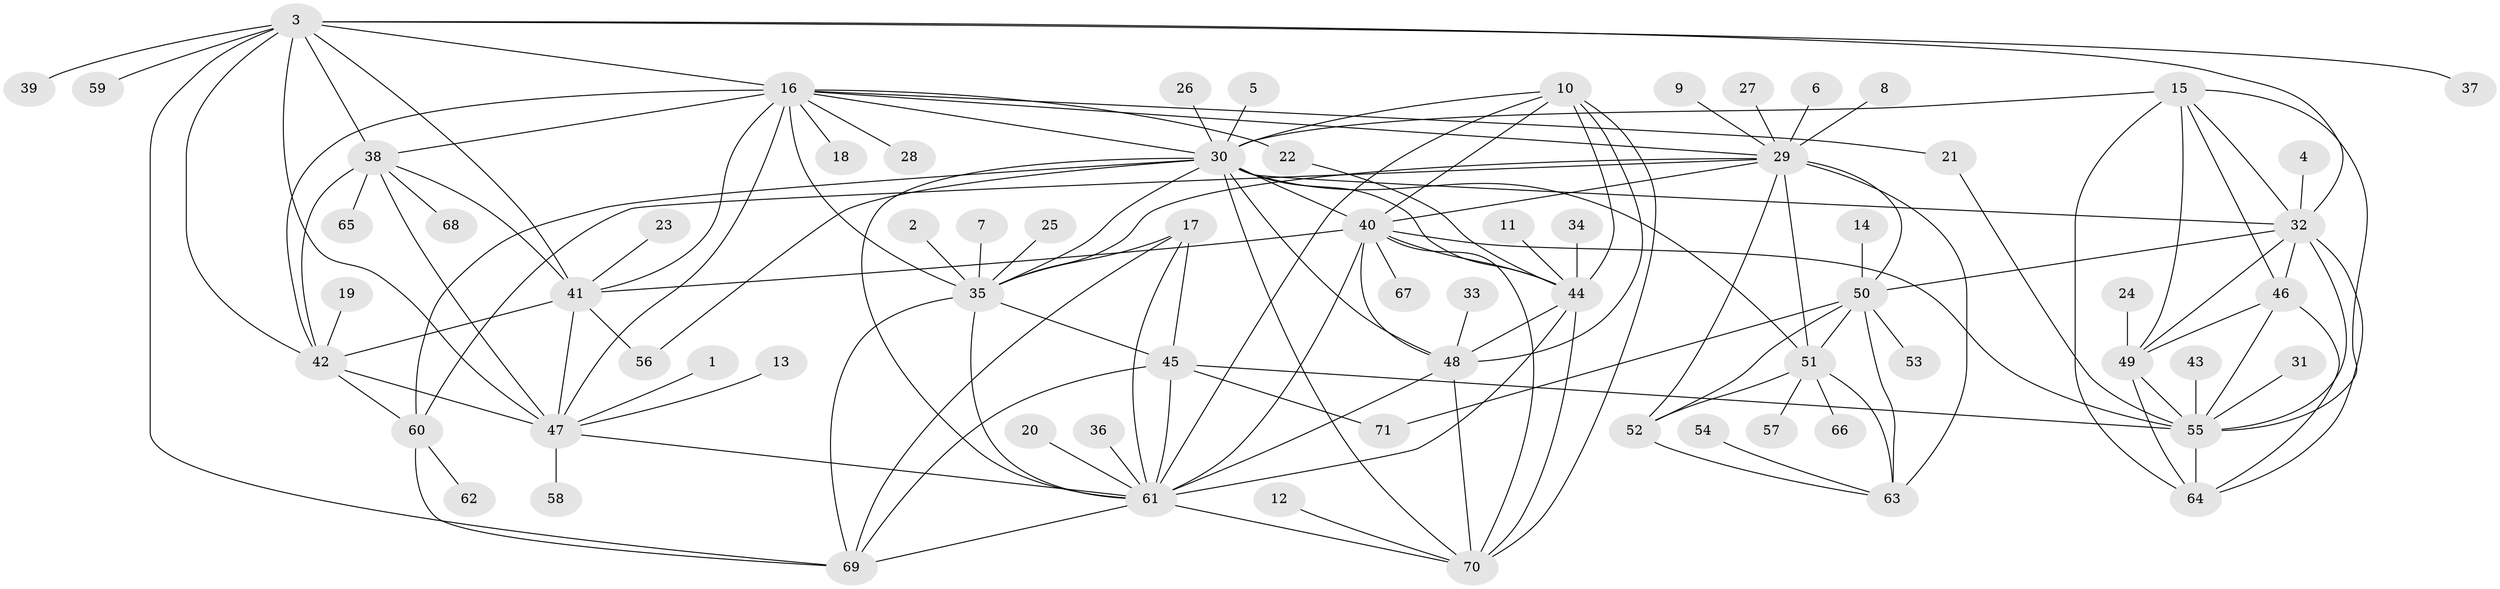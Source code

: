 // original degree distribution, {12: 0.02127659574468085, 7: 0.06382978723404255, 10: 0.014184397163120567, 11: 0.04964539007092199, 9: 0.03546099290780142, 8: 0.03546099290780142, 6: 0.0070921985815602835, 13: 0.0070921985815602835, 15: 0.0070921985815602835, 16: 0.0070921985815602835, 1: 0.5531914893617021, 2: 0.14893617021276595, 3: 0.03546099290780142, 4: 0.014184397163120567}
// Generated by graph-tools (version 1.1) at 2025/26/03/09/25 03:26:34]
// undirected, 71 vertices, 137 edges
graph export_dot {
graph [start="1"]
  node [color=gray90,style=filled];
  1;
  2;
  3;
  4;
  5;
  6;
  7;
  8;
  9;
  10;
  11;
  12;
  13;
  14;
  15;
  16;
  17;
  18;
  19;
  20;
  21;
  22;
  23;
  24;
  25;
  26;
  27;
  28;
  29;
  30;
  31;
  32;
  33;
  34;
  35;
  36;
  37;
  38;
  39;
  40;
  41;
  42;
  43;
  44;
  45;
  46;
  47;
  48;
  49;
  50;
  51;
  52;
  53;
  54;
  55;
  56;
  57;
  58;
  59;
  60;
  61;
  62;
  63;
  64;
  65;
  66;
  67;
  68;
  69;
  70;
  71;
  1 -- 47 [weight=1.0];
  2 -- 35 [weight=1.0];
  3 -- 16 [weight=2.0];
  3 -- 32 [weight=1.0];
  3 -- 37 [weight=1.0];
  3 -- 38 [weight=2.0];
  3 -- 39 [weight=1.0];
  3 -- 41 [weight=2.0];
  3 -- 42 [weight=2.0];
  3 -- 47 [weight=2.0];
  3 -- 59 [weight=1.0];
  3 -- 69 [weight=2.0];
  4 -- 32 [weight=1.0];
  5 -- 30 [weight=1.0];
  6 -- 29 [weight=1.0];
  7 -- 35 [weight=1.0];
  8 -- 29 [weight=1.0];
  9 -- 29 [weight=1.0];
  10 -- 30 [weight=1.0];
  10 -- 40 [weight=1.0];
  10 -- 44 [weight=1.0];
  10 -- 48 [weight=1.0];
  10 -- 61 [weight=1.0];
  10 -- 70 [weight=1.0];
  11 -- 44 [weight=1.0];
  12 -- 70 [weight=1.0];
  13 -- 47 [weight=1.0];
  14 -- 50 [weight=1.0];
  15 -- 30 [weight=1.0];
  15 -- 32 [weight=1.0];
  15 -- 46 [weight=1.0];
  15 -- 49 [weight=1.0];
  15 -- 55 [weight=1.0];
  15 -- 64 [weight=2.0];
  16 -- 18 [weight=1.0];
  16 -- 21 [weight=1.0];
  16 -- 22 [weight=1.0];
  16 -- 28 [weight=1.0];
  16 -- 29 [weight=1.0];
  16 -- 30 [weight=1.0];
  16 -- 35 [weight=1.0];
  16 -- 38 [weight=1.0];
  16 -- 41 [weight=1.0];
  16 -- 42 [weight=1.0];
  16 -- 47 [weight=1.0];
  17 -- 35 [weight=2.0];
  17 -- 45 [weight=2.0];
  17 -- 61 [weight=1.0];
  17 -- 69 [weight=2.0];
  19 -- 42 [weight=1.0];
  20 -- 61 [weight=1.0];
  21 -- 55 [weight=1.0];
  22 -- 44 [weight=1.0];
  23 -- 41 [weight=1.0];
  24 -- 49 [weight=1.0];
  25 -- 35 [weight=1.0];
  26 -- 30 [weight=1.0];
  27 -- 29 [weight=1.0];
  29 -- 35 [weight=1.0];
  29 -- 40 [weight=1.0];
  29 -- 50 [weight=1.0];
  29 -- 51 [weight=2.0];
  29 -- 52 [weight=1.0];
  29 -- 60 [weight=1.0];
  29 -- 63 [weight=2.0];
  30 -- 32 [weight=1.0];
  30 -- 35 [weight=1.0];
  30 -- 40 [weight=1.0];
  30 -- 44 [weight=1.0];
  30 -- 48 [weight=1.0];
  30 -- 51 [weight=1.0];
  30 -- 56 [weight=1.0];
  30 -- 60 [weight=1.0];
  30 -- 61 [weight=1.0];
  30 -- 70 [weight=1.0];
  31 -- 55 [weight=1.0];
  32 -- 46 [weight=1.0];
  32 -- 49 [weight=1.0];
  32 -- 50 [weight=1.0];
  32 -- 55 [weight=1.0];
  32 -- 64 [weight=2.0];
  33 -- 48 [weight=1.0];
  34 -- 44 [weight=1.0];
  35 -- 45 [weight=4.0];
  35 -- 61 [weight=2.0];
  35 -- 69 [weight=2.0];
  36 -- 61 [weight=1.0];
  38 -- 41 [weight=1.0];
  38 -- 42 [weight=1.0];
  38 -- 47 [weight=1.0];
  38 -- 65 [weight=1.0];
  38 -- 68 [weight=1.0];
  40 -- 41 [weight=1.0];
  40 -- 44 [weight=1.0];
  40 -- 48 [weight=1.0];
  40 -- 55 [weight=1.0];
  40 -- 61 [weight=1.0];
  40 -- 67 [weight=1.0];
  40 -- 70 [weight=1.0];
  41 -- 42 [weight=1.0];
  41 -- 47 [weight=1.0];
  41 -- 56 [weight=1.0];
  42 -- 47 [weight=1.0];
  42 -- 60 [weight=1.0];
  43 -- 55 [weight=1.0];
  44 -- 48 [weight=1.0];
  44 -- 61 [weight=1.0];
  44 -- 70 [weight=1.0];
  45 -- 55 [weight=1.0];
  45 -- 61 [weight=2.0];
  45 -- 69 [weight=2.0];
  45 -- 71 [weight=1.0];
  46 -- 49 [weight=1.0];
  46 -- 55 [weight=1.0];
  46 -- 64 [weight=2.0];
  47 -- 58 [weight=1.0];
  47 -- 61 [weight=1.0];
  48 -- 61 [weight=1.0];
  48 -- 70 [weight=1.0];
  49 -- 55 [weight=1.0];
  49 -- 64 [weight=2.0];
  50 -- 51 [weight=2.0];
  50 -- 52 [weight=1.0];
  50 -- 53 [weight=1.0];
  50 -- 63 [weight=2.0];
  50 -- 71 [weight=1.0];
  51 -- 52 [weight=2.0];
  51 -- 57 [weight=1.0];
  51 -- 63 [weight=4.0];
  51 -- 66 [weight=1.0];
  52 -- 63 [weight=2.0];
  54 -- 63 [weight=1.0];
  55 -- 64 [weight=2.0];
  60 -- 62 [weight=1.0];
  60 -- 69 [weight=1.0];
  61 -- 69 [weight=1.0];
  61 -- 70 [weight=1.0];
}
